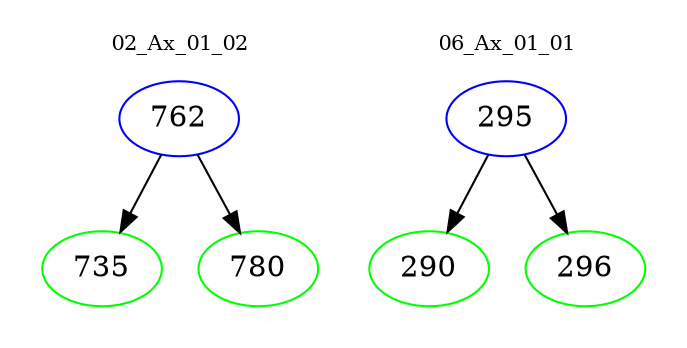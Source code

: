 digraph{
subgraph cluster_0 {
color = white
label = "02_Ax_01_02";
fontsize=10;
T0_762 [label="762", color="blue"]
T0_762 -> T0_735 [color="black"]
T0_735 [label="735", color="green"]
T0_762 -> T0_780 [color="black"]
T0_780 [label="780", color="green"]
}
subgraph cluster_1 {
color = white
label = "06_Ax_01_01";
fontsize=10;
T1_295 [label="295", color="blue"]
T1_295 -> T1_290 [color="black"]
T1_290 [label="290", color="green"]
T1_295 -> T1_296 [color="black"]
T1_296 [label="296", color="green"]
}
}
